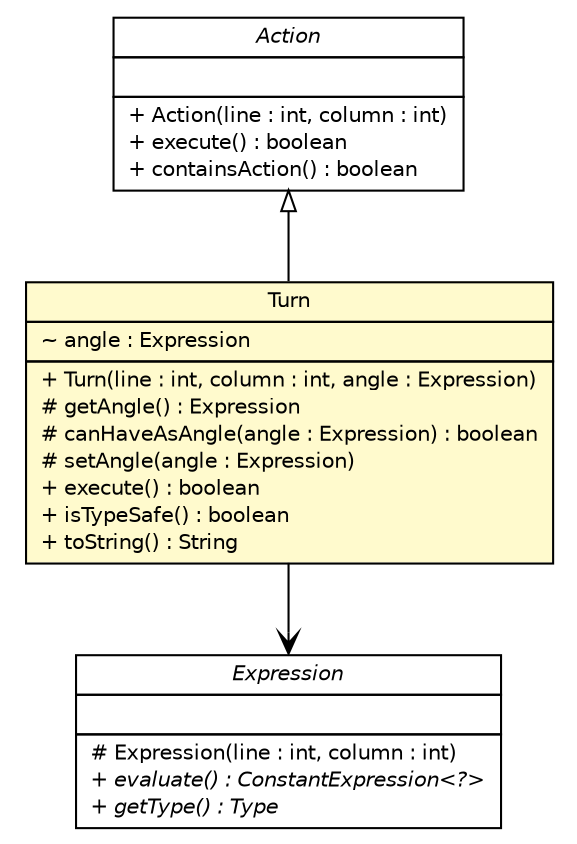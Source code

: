 #!/usr/local/bin/dot
#
# Class diagram 
# Generated by UMLGraph version R5_6 (http://www.umlgraph.org/)
#

digraph G {
	edge [fontname="Helvetica",fontsize=10,labelfontname="Helvetica",labelfontsize=10];
	node [fontname="Helvetica",fontsize=10,shape=plaintext];
	nodesep=0.25;
	ranksep=0.5;
	// model.programs.parsing.language.expression.Expression
	c16897 [label=<<table title="model.programs.parsing.language.expression.Expression" border="0" cellborder="1" cellspacing="0" cellpadding="2" port="p" href="../../expression/Expression.html">
		<tr><td><table border="0" cellspacing="0" cellpadding="1">
<tr><td align="center" balign="center"><font face="Helvetica-Oblique"> Expression </font></td></tr>
		</table></td></tr>
		<tr><td><table border="0" cellspacing="0" cellpadding="1">
<tr><td align="left" balign="left">  </td></tr>
		</table></td></tr>
		<tr><td><table border="0" cellspacing="0" cellpadding="1">
<tr><td align="left" balign="left"> # Expression(line : int, column : int) </td></tr>
<tr><td align="left" balign="left"><font face="Helvetica-Oblique" point-size="10.0"> + evaluate() : ConstantExpression&lt;?&gt; </font></td></tr>
<tr><td align="left" balign="left"><font face="Helvetica-Oblique" point-size="10.0"> + getType() : Type </font></td></tr>
		</table></td></tr>
		</table>>, URL="../../expression/Expression.html", fontname="Helvetica", fontcolor="black", fontsize=10.0];
	// model.programs.parsing.language.statement.action.Action
	c16943 [label=<<table title="model.programs.parsing.language.statement.action.Action" border="0" cellborder="1" cellspacing="0" cellpadding="2" port="p" href="./Action.html">
		<tr><td><table border="0" cellspacing="0" cellpadding="1">
<tr><td align="center" balign="center"><font face="Helvetica-Oblique"> Action </font></td></tr>
		</table></td></tr>
		<tr><td><table border="0" cellspacing="0" cellpadding="1">
<tr><td align="left" balign="left">  </td></tr>
		</table></td></tr>
		<tr><td><table border="0" cellspacing="0" cellpadding="1">
<tr><td align="left" balign="left"> + Action(line : int, column : int) </td></tr>
<tr><td align="left" balign="left"> + execute() : boolean </td></tr>
<tr><td align="left" balign="left"> + containsAction() : boolean </td></tr>
		</table></td></tr>
		</table>>, URL="./Action.html", fontname="Helvetica", fontcolor="black", fontsize=10.0];
	// model.programs.parsing.language.statement.action.Turn
	c16948 [label=<<table title="model.programs.parsing.language.statement.action.Turn" border="0" cellborder="1" cellspacing="0" cellpadding="2" port="p" bgcolor="lemonChiffon" href="./Turn.html">
		<tr><td><table border="0" cellspacing="0" cellpadding="1">
<tr><td align="center" balign="center"> Turn </td></tr>
		</table></td></tr>
		<tr><td><table border="0" cellspacing="0" cellpadding="1">
<tr><td align="left" balign="left"> ~ angle : Expression </td></tr>
		</table></td></tr>
		<tr><td><table border="0" cellspacing="0" cellpadding="1">
<tr><td align="left" balign="left"> + Turn(line : int, column : int, angle : Expression) </td></tr>
<tr><td align="left" balign="left"> # getAngle() : Expression </td></tr>
<tr><td align="left" balign="left"> # canHaveAsAngle(angle : Expression) : boolean </td></tr>
<tr><td align="left" balign="left"> # setAngle(angle : Expression) </td></tr>
<tr><td align="left" balign="left"> + execute() : boolean </td></tr>
<tr><td align="left" balign="left"> + isTypeSafe() : boolean </td></tr>
<tr><td align="left" balign="left"> + toString() : String </td></tr>
		</table></td></tr>
		</table>>, URL="./Turn.html", fontname="Helvetica", fontcolor="black", fontsize=10.0];
	//model.programs.parsing.language.statement.action.Turn extends model.programs.parsing.language.statement.action.Action
	c16943:p -> c16948:p [dir=back,arrowtail=empty];
	// model.programs.parsing.language.statement.action.Turn NAVASSOC model.programs.parsing.language.expression.Expression
	c16948:p -> c16897:p [taillabel="", label="", headlabel="", fontname="Helvetica", fontcolor="black", fontsize=10.0, color="black", arrowhead=open];
}


